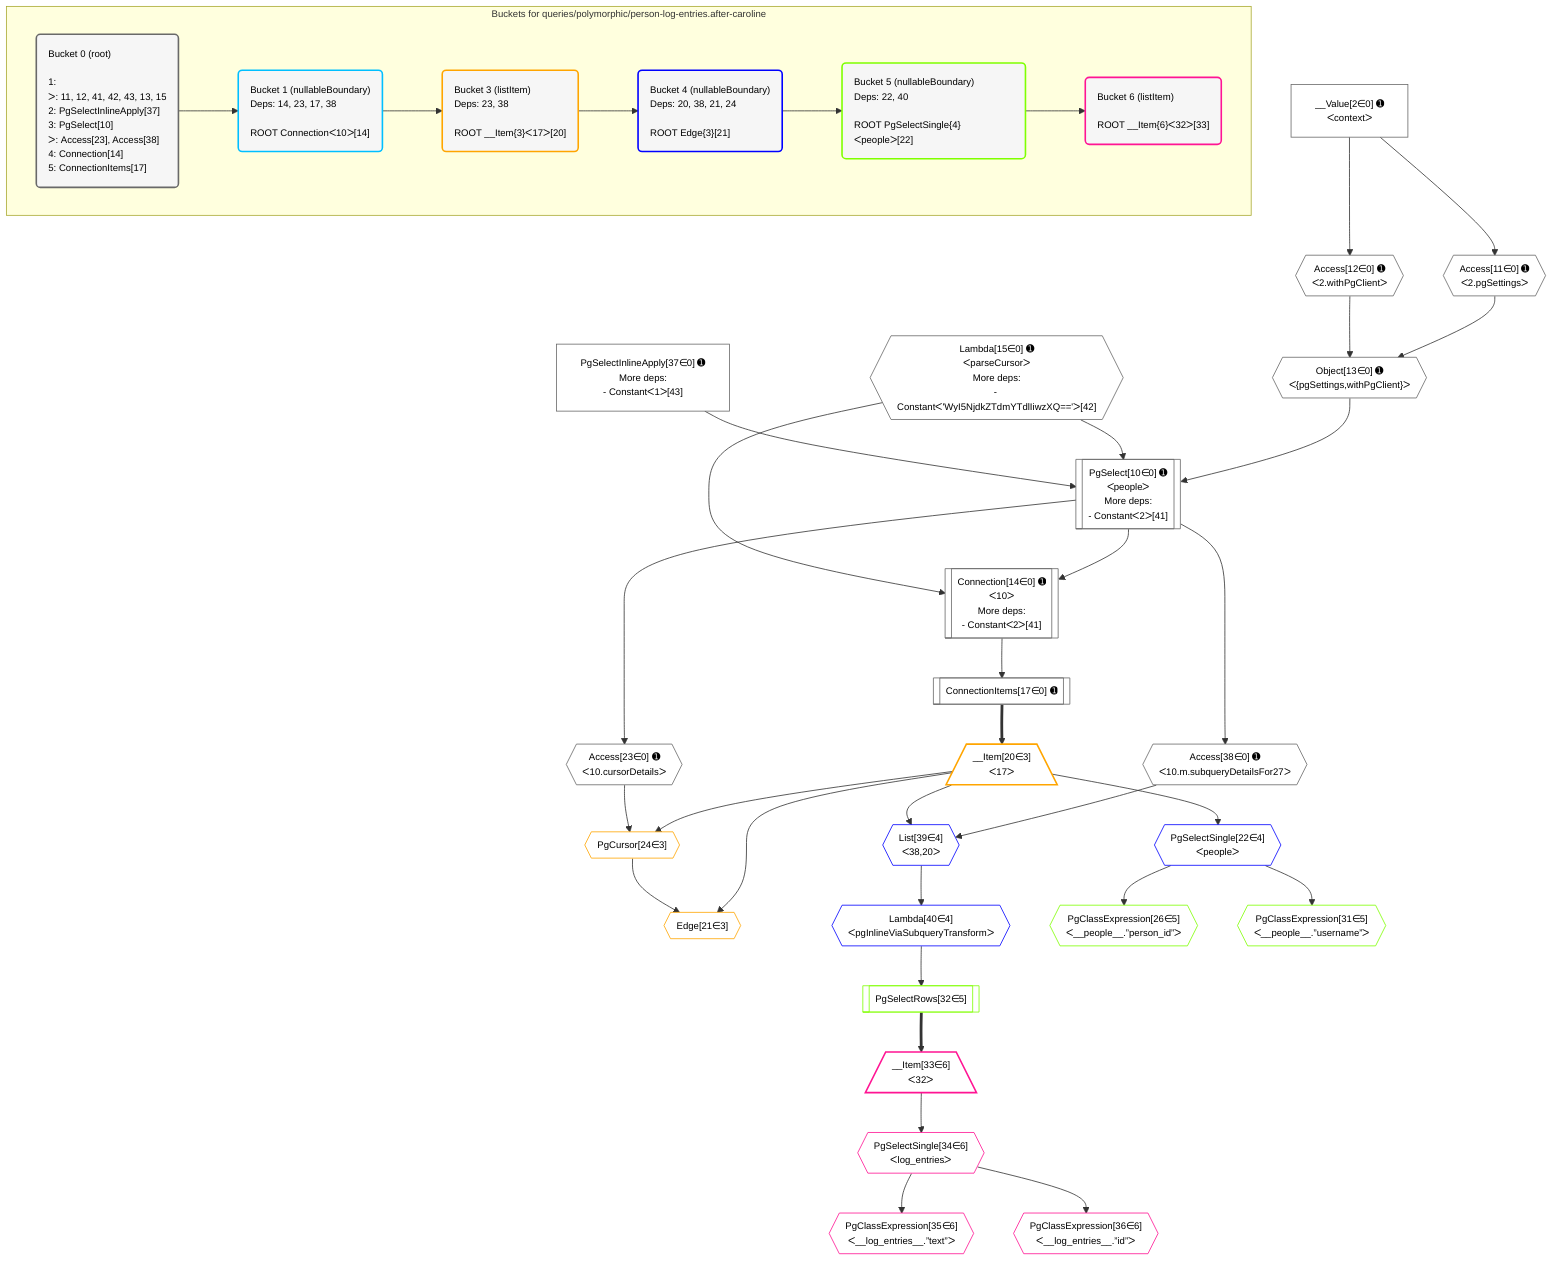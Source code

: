 %%{init: {'themeVariables': { 'fontSize': '12px'}}}%%
graph TD
    classDef path fill:#eee,stroke:#000,color:#000
    classDef plan fill:#fff,stroke-width:1px,color:#000
    classDef itemplan fill:#fff,stroke-width:2px,color:#000
    classDef unbatchedplan fill:#dff,stroke-width:1px,color:#000
    classDef sideeffectplan fill:#fcc,stroke-width:2px,color:#000
    classDef bucket fill:#f6f6f6,color:#000,stroke-width:2px,text-align:left

    subgraph "Buckets for queries/polymorphic/person-log-entries.after-caroline"
    Bucket0("Bucket 0 (root)<br /><br />1: <br />ᐳ: 11, 12, 41, 42, 43, 13, 15<br />2: PgSelectInlineApply[37]<br />3: PgSelect[10]<br />ᐳ: Access[23], Access[38]<br />4: Connection[14]<br />5: ConnectionItems[17]"):::bucket
    Bucket1("Bucket 1 (nullableBoundary)<br />Deps: 14, 23, 17, 38<br /><br />ROOT Connectionᐸ10ᐳ[14]"):::bucket
    Bucket3("Bucket 3 (listItem)<br />Deps: 23, 38<br /><br />ROOT __Item{3}ᐸ17ᐳ[20]"):::bucket
    Bucket4("Bucket 4 (nullableBoundary)<br />Deps: 20, 38, 21, 24<br /><br />ROOT Edge{3}[21]"):::bucket
    Bucket5("Bucket 5 (nullableBoundary)<br />Deps: 22, 40<br /><br />ROOT PgSelectSingle{4}ᐸpeopleᐳ[22]"):::bucket
    Bucket6("Bucket 6 (listItem)<br /><br />ROOT __Item{6}ᐸ32ᐳ[33]"):::bucket
    end
    Bucket0 --> Bucket1
    Bucket1 --> Bucket3
    Bucket3 --> Bucket4
    Bucket4 --> Bucket5
    Bucket5 --> Bucket6

    %% plan dependencies
    PgSelect10[["PgSelect[10∈0] ➊<br />ᐸpeopleᐳ<br />More deps:<br />- Constantᐸ2ᐳ[41]"]]:::plan
    Object13{{"Object[13∈0] ➊<br />ᐸ{pgSettings,withPgClient}ᐳ"}}:::plan
    Lambda15{{"Lambda[15∈0] ➊<br />ᐸparseCursorᐳ<br />More deps:<br />- Constantᐸ'WyI5NjdkZTdmYTdlIiwzXQ=='ᐳ[42]"}}:::plan
    PgSelectInlineApply37["PgSelectInlineApply[37∈0] ➊<br />More deps:<br />- Constantᐸ1ᐳ[43]"]:::plan
    Object13 & Lambda15 & PgSelectInlineApply37 --> PgSelect10
    Connection14[["Connection[14∈0] ➊<br />ᐸ10ᐳ<br />More deps:<br />- Constantᐸ2ᐳ[41]"]]:::plan
    PgSelect10 & Lambda15 --> Connection14
    Access11{{"Access[11∈0] ➊<br />ᐸ2.pgSettingsᐳ"}}:::plan
    Access12{{"Access[12∈0] ➊<br />ᐸ2.withPgClientᐳ"}}:::plan
    Access11 & Access12 --> Object13
    __Value2["__Value[2∈0] ➊<br />ᐸcontextᐳ"]:::plan
    __Value2 --> Access11
    __Value2 --> Access12
    ConnectionItems17[["ConnectionItems[17∈0] ➊"]]:::plan
    Connection14 --> ConnectionItems17
    Access23{{"Access[23∈0] ➊<br />ᐸ10.cursorDetailsᐳ"}}:::plan
    PgSelect10 --> Access23
    Access38{{"Access[38∈0] ➊<br />ᐸ10.m.subqueryDetailsFor27ᐳ"}}:::plan
    PgSelect10 --> Access38
    Edge21{{"Edge[21∈3]"}}:::plan
    __Item20[/"__Item[20∈3]<br />ᐸ17ᐳ"\]:::itemplan
    PgCursor24{{"PgCursor[24∈3]"}}:::plan
    __Item20 & PgCursor24 --> Edge21
    __Item20 & Access23 --> PgCursor24
    ConnectionItems17 ==> __Item20
    List39{{"List[39∈4]<br />ᐸ38,20ᐳ"}}:::plan
    Access38 & __Item20 --> List39
    PgSelectSingle22{{"PgSelectSingle[22∈4]<br />ᐸpeopleᐳ"}}:::plan
    __Item20 --> PgSelectSingle22
    Lambda40{{"Lambda[40∈4]<br />ᐸpgInlineViaSubqueryTransformᐳ"}}:::plan
    List39 --> Lambda40
    PgClassExpression26{{"PgClassExpression[26∈5]<br />ᐸ__people__.”person_id”ᐳ"}}:::plan
    PgSelectSingle22 --> PgClassExpression26
    PgClassExpression31{{"PgClassExpression[31∈5]<br />ᐸ__people__.”username”ᐳ"}}:::plan
    PgSelectSingle22 --> PgClassExpression31
    PgSelectRows32[["PgSelectRows[32∈5]"]]:::plan
    Lambda40 --> PgSelectRows32
    __Item33[/"__Item[33∈6]<br />ᐸ32ᐳ"\]:::itemplan
    PgSelectRows32 ==> __Item33
    PgSelectSingle34{{"PgSelectSingle[34∈6]<br />ᐸlog_entriesᐳ"}}:::plan
    __Item33 --> PgSelectSingle34
    PgClassExpression35{{"PgClassExpression[35∈6]<br />ᐸ__log_entries__.”text”ᐳ"}}:::plan
    PgSelectSingle34 --> PgClassExpression35
    PgClassExpression36{{"PgClassExpression[36∈6]<br />ᐸ__log_entries__.”id”ᐳ"}}:::plan
    PgSelectSingle34 --> PgClassExpression36

    %% define steps
    classDef bucket0 stroke:#696969
    class Bucket0,__Value2,PgSelect10,Access11,Access12,Object13,Connection14,Lambda15,ConnectionItems17,Access23,PgSelectInlineApply37,Access38 bucket0
    classDef bucket1 stroke:#00bfff
    class Bucket1 bucket1
    classDef bucket3 stroke:#ffa500
    class Bucket3,__Item20,Edge21,PgCursor24 bucket3
    classDef bucket4 stroke:#0000ff
    class Bucket4,PgSelectSingle22,List39,Lambda40 bucket4
    classDef bucket5 stroke:#7fff00
    class Bucket5,PgClassExpression26,PgClassExpression31,PgSelectRows32 bucket5
    classDef bucket6 stroke:#ff1493
    class Bucket6,__Item33,PgSelectSingle34,PgClassExpression35,PgClassExpression36 bucket6